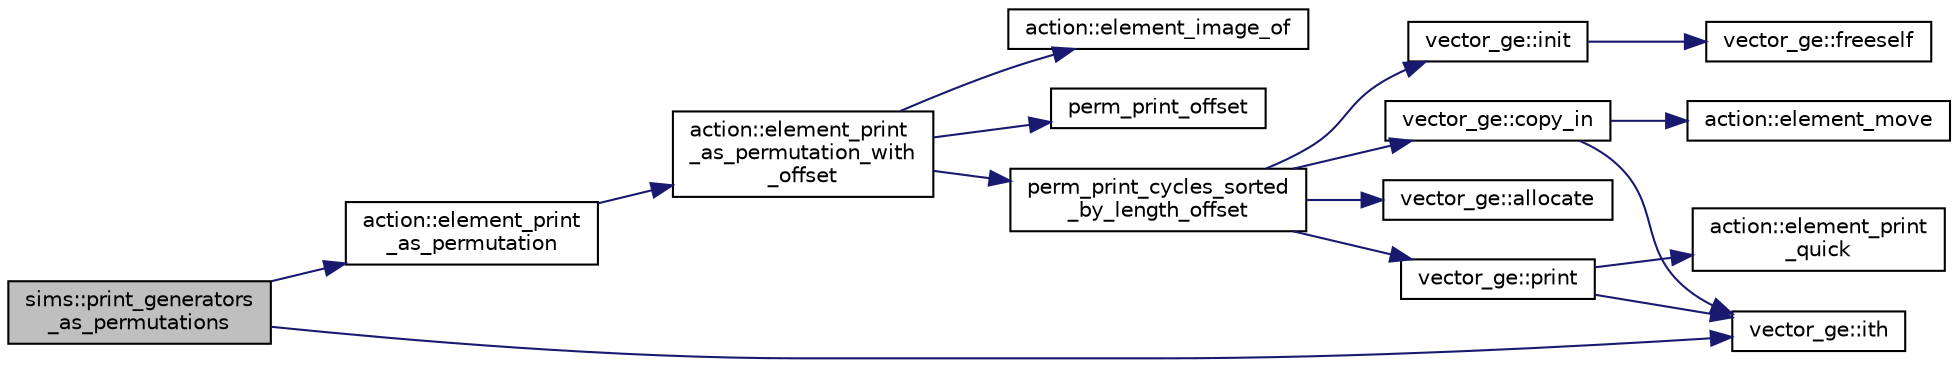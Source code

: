 digraph "sims::print_generators_as_permutations"
{
  edge [fontname="Helvetica",fontsize="10",labelfontname="Helvetica",labelfontsize="10"];
  node [fontname="Helvetica",fontsize="10",shape=record];
  rankdir="LR";
  Node9073 [label="sims::print_generators\l_as_permutations",height=0.2,width=0.4,color="black", fillcolor="grey75", style="filled", fontcolor="black"];
  Node9073 -> Node9074 [color="midnightblue",fontsize="10",style="solid",fontname="Helvetica"];
  Node9074 [label="action::element_print\l_as_permutation",height=0.2,width=0.4,color="black", fillcolor="white", style="filled",URL="$d2/d86/classaction.html#a2975618a8203187b688a67c947150bb8"];
  Node9074 -> Node9075 [color="midnightblue",fontsize="10",style="solid",fontname="Helvetica"];
  Node9075 [label="action::element_print\l_as_permutation_with\l_offset",height=0.2,width=0.4,color="black", fillcolor="white", style="filled",URL="$d2/d86/classaction.html#addd61d869434abaad431124a6d858396"];
  Node9075 -> Node9076 [color="midnightblue",fontsize="10",style="solid",fontname="Helvetica"];
  Node9076 [label="action::element_image_of",height=0.2,width=0.4,color="black", fillcolor="white", style="filled",URL="$d2/d86/classaction.html#ae09559d4537a048fc860f8a74a31393d"];
  Node9075 -> Node9077 [color="midnightblue",fontsize="10",style="solid",fontname="Helvetica"];
  Node9077 [label="perm_print_offset",height=0.2,width=0.4,color="black", fillcolor="white", style="filled",URL="$d2/d7c/combinatorics_8_c.html#ab87deef2ba9e4d2ce386a19eeaffecf3"];
  Node9075 -> Node9078 [color="midnightblue",fontsize="10",style="solid",fontname="Helvetica"];
  Node9078 [label="perm_print_cycles_sorted\l_by_length_offset",height=0.2,width=0.4,color="black", fillcolor="white", style="filled",URL="$d5/d90/action__global_8_c.html#a9d1f2e34879c04dbc45d08984a8066e3"];
  Node9078 -> Node9079 [color="midnightblue",fontsize="10",style="solid",fontname="Helvetica"];
  Node9079 [label="vector_ge::init",height=0.2,width=0.4,color="black", fillcolor="white", style="filled",URL="$d4/d6e/classvector__ge.html#afe1d6befd1f1501e6be34afbaa9d30a8"];
  Node9079 -> Node9080 [color="midnightblue",fontsize="10",style="solid",fontname="Helvetica"];
  Node9080 [label="vector_ge::freeself",height=0.2,width=0.4,color="black", fillcolor="white", style="filled",URL="$d4/d6e/classvector__ge.html#aa002e4b715cc73a9b8b367d29700b452"];
  Node9078 -> Node9081 [color="midnightblue",fontsize="10",style="solid",fontname="Helvetica"];
  Node9081 [label="vector_ge::allocate",height=0.2,width=0.4,color="black", fillcolor="white", style="filled",URL="$d4/d6e/classvector__ge.html#a35b062a9201b30f0a87bf87702d243ae"];
  Node9078 -> Node9082 [color="midnightblue",fontsize="10",style="solid",fontname="Helvetica"];
  Node9082 [label="vector_ge::copy_in",height=0.2,width=0.4,color="black", fillcolor="white", style="filled",URL="$d4/d6e/classvector__ge.html#ad02ebf2d4e8bbf095685aea921999145"];
  Node9082 -> Node9083 [color="midnightblue",fontsize="10",style="solid",fontname="Helvetica"];
  Node9083 [label="vector_ge::ith",height=0.2,width=0.4,color="black", fillcolor="white", style="filled",URL="$d4/d6e/classvector__ge.html#a1ff002e8b746a9beb119d57dcd4a15ff"];
  Node9082 -> Node9084 [color="midnightblue",fontsize="10",style="solid",fontname="Helvetica"];
  Node9084 [label="action::element_move",height=0.2,width=0.4,color="black", fillcolor="white", style="filled",URL="$d2/d86/classaction.html#a550947491bbb534d3d7951f50198a874"];
  Node9078 -> Node9085 [color="midnightblue",fontsize="10",style="solid",fontname="Helvetica"];
  Node9085 [label="vector_ge::print",height=0.2,width=0.4,color="black", fillcolor="white", style="filled",URL="$d4/d6e/classvector__ge.html#a0d260cce035c20b32d7989c50670aa8a"];
  Node9085 -> Node9086 [color="midnightblue",fontsize="10",style="solid",fontname="Helvetica"];
  Node9086 [label="action::element_print\l_quick",height=0.2,width=0.4,color="black", fillcolor="white", style="filled",URL="$d2/d86/classaction.html#a4844680cf6750396f76494a28655265b"];
  Node9085 -> Node9083 [color="midnightblue",fontsize="10",style="solid",fontname="Helvetica"];
  Node9073 -> Node9083 [color="midnightblue",fontsize="10",style="solid",fontname="Helvetica"];
}
